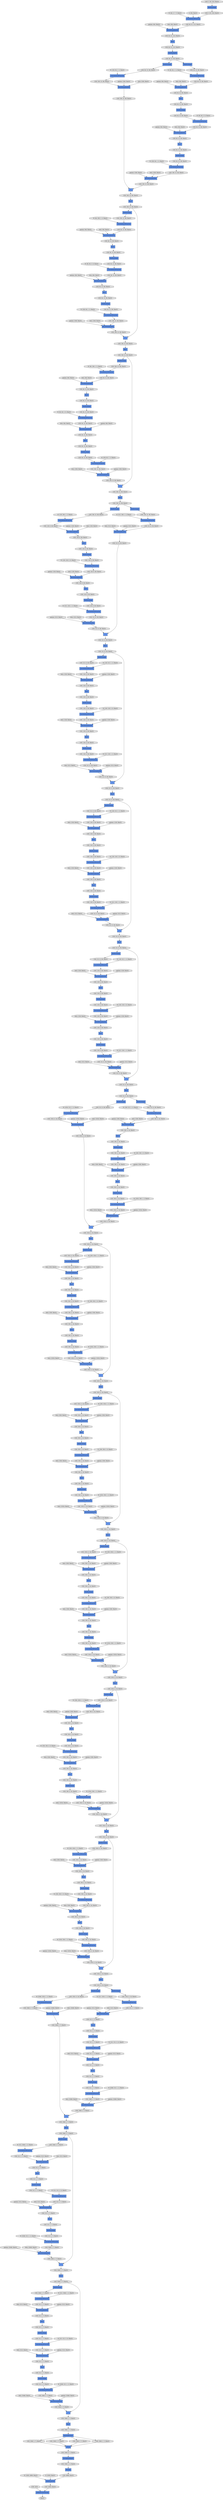 digraph graphname{rankdir=TB;47751197196368 [label="(256, 64, 15, 56), float32",shape="octagon",fillcolor="#E0E0E0",style="filled"];47751358447760 [label="BatchNormalization",shape="record",fillcolor="#6495ED",style="filled"];47751197196432 [label="ReLU",shape="record",fillcolor="#6495ED",style="filled"];47751197196496 [label="ReLU",shape="record",fillcolor="#6495ED",style="filled"];47751210959120 [label="(256, 2048, 2, 7), float32",shape="octagon",fillcolor="#E0E0E0",style="filled"];47751358447888 [label="(256, 256, 4, 14), float32",shape="octagon",fillcolor="#E0E0E0",style="filled"];47751197196624 [label="(256, 64, 15, 56), float32",shape="octagon",fillcolor="#E0E0E0",style="filled"];47751210959248 [label="(256, 2048, 2, 7), float32",shape="octagon",fillcolor="#E0E0E0",style="filled"];47751210860944 [label="(256, 256, 4, 14), float32",shape="octagon",fillcolor="#E0E0E0",style="filled"];47751197131152 [label="(256, 64, 15, 56), float32",shape="octagon",fillcolor="#E0E0E0",style="filled"];47751210861072 [label="BatchNormalization",shape="record",fillcolor="#6495ED",style="filled"];47751197131280 [label="BatchNormalization",shape="record",fillcolor="#6495ED",style="filled"];47751197131344 [label="(256, 256, 15, 56), float32",shape="octagon",fillcolor="#E0E0E0",style="filled"];47751197196880 [label="(256, 64, 15, 56), float32",shape="octagon",fillcolor="#E0E0E0",style="filled"];47751210861200 [label="(256, 256, 4, 14), float32",shape="octagon",fillcolor="#E0E0E0",style="filled"];47751358448272 [label="(256, 1024, 4, 14), float32",shape="octagon",fillcolor="#E0E0E0",style="filled"];47751197131408 [label="(256, 256, 15, 56), float32",shape="octagon",fillcolor="#E0E0E0",style="filled"];47751210861328 [label="BatchNormalization",shape="record",fillcolor="#6495ED",style="filled"];47751358448400 [label="(256, 512, 8, 28), float32",shape="octagon",fillcolor="#E0E0E0",style="filled"];47751197131536 [label="(256, 256, 15, 56), float32",shape="octagon",fillcolor="#E0E0E0",style="filled"];47751358448464 [label="HaloExchange",shape="record",fillcolor="#6495ED",style="filled"];47751210959696 [label="(256, 2048, 2, 7), float32",shape="octagon",fillcolor="#E0E0E0",style="filled"];47751153320784 [label="(256, 3, 56, 224), float32",shape="octagon",fillcolor="#E0E0E0",style="filled"];47751210861456 [label="(256, 256, 4, 14), float32",shape="octagon",fillcolor="#E0E0E0",style="filled"];47751197131664 [label="(256, 64, 15, 56), float32",shape="octagon",fillcolor="#E0E0E0",style="filled"];47751358448656 [label="BatchNormalization",shape="record",fillcolor="#6495ED",style="filled"];47751210959952 [label="(256, 2048, 2, 7), float32",shape="octagon",fillcolor="#E0E0E0",style="filled"];47751197131856 [label="BatchNormalization",shape="record",fillcolor="#6495ED",style="filled"];47751197131920 [label="ReLU",shape="record",fillcolor="#6495ED",style="filled"];47751197197456 [label="Convolution2DFunction",shape="record",fillcolor="#6495ED",style="filled"];47751197131984 [label="(256, 64, 15, 56), float32",shape="octagon",fillcolor="#E0E0E0",style="filled"];47751197197520 [label="BatchNormalization",shape="record",fillcolor="#6495ED",style="filled"];47751210960144 [label="LinearFunction",shape="record",fillcolor="#6495ED",style="filled"];47751210861840 [label="(256, 256, 4, 14), float32",shape="octagon",fillcolor="#E0E0E0",style="filled"];47751358448912 [label="HaloExchange",shape="record",fillcolor="#6495ED",style="filled"];47751197132048 [label="HaloExchange",shape="record",fillcolor="#6495ED",style="filled"];47751358448976 [label="(256, 1024, 4, 14), float32",shape="octagon",fillcolor="#E0E0E0",style="filled"];47751197132112 [label="(256, 256, 15, 56), float32",shape="octagon",fillcolor="#E0E0E0",style="filled"];47751197197584 [label="(256, 64, 15, 56), float32",shape="octagon",fillcolor="#E0E0E0",style="filled"];47751197197648 [label="(256, 64, 31, 112), float32",shape="octagon",fillcolor="#E0E0E0",style="filled"];47751210960272 [label="(256, 2048, 2, 7), float32",shape="octagon",fillcolor="#E0E0E0",style="filled"];47751210960336 [label="(256), int32",shape="octagon",fillcolor="#E0E0E0",style="filled"];47751197132304 [label="(256, 64, 15, 56), float32",shape="octagon",fillcolor="#E0E0E0",style="filled"];47751197197968 [label="(256, 64, 15, 56), float32",shape="octagon",fillcolor="#E0E0E0",style="filled"];47751210960592 [label="(256, 2048, 8, 7), float32",shape="octagon",fillcolor="#E0E0E0",style="filled"];47751358449360 [label="(256, 1024, 4, 14), float32",shape="octagon",fillcolor="#E0E0E0",style="filled"];47751197198032 [label="Convolution2DFunction",shape="record",fillcolor="#6495ED",style="filled"];47751358449424 [label="ReLU",shape="record",fillcolor="#6495ED",style="filled"];47751197132560 [label="(256, 64, 15, 56), float32",shape="octagon",fillcolor="#E0E0E0",style="filled"];47751358449488 [label="(256, 1024, 4, 14), float32",shape="octagon",fillcolor="#E0E0E0",style="filled"];47751197198160 [label="(256, 64, 15, 56), float32",shape="octagon",fillcolor="#E0E0E0",style="filled"];47751210862480 [label="Convolution2DFunction",shape="record",fillcolor="#6495ED",style="filled"];47751197132688 [label="ReLU",shape="record",fillcolor="#6495ED",style="filled"];47751210862544 [label="(256, 256, 4, 14), float32",shape="octagon",fillcolor="#E0E0E0",style="filled"];47751358449616 [label="(256, 1024, 4, 14), float32",shape="octagon",fillcolor="#E0E0E0",style="filled"];47751358449680 [label="ReLU",shape="record",fillcolor="#6495ED",style="filled"];47751197132816 [label="Convolution2DFunction",shape="record",fillcolor="#6495ED",style="filled"];47751197198352 [label="HaloExchange",shape="record",fillcolor="#6495ED",style="filled"];47751210862672 [label="ReLU",shape="record",fillcolor="#6495ED",style="filled"];47751197132880 [label="Convolution2DFunction",shape="record",fillcolor="#6495ED",style="filled"];47751197198416 [label="HaloExchange",shape="record",fillcolor="#6495ED",style="filled"];47751210862800 [label="(256, 256, 4, 14), float32",shape="octagon",fillcolor="#E0E0E0",style="filled"];47751358449872 [label="Convolution2DFunction",shape="record",fillcolor="#6495ED",style="filled"];47751197133008 [label="ReLU",shape="record",fillcolor="#6495ED",style="filled"];47751210961168 [label="(256, 2048, 2, 1), float32",shape="octagon",fillcolor="#E0E0E0",style="filled"];47751197133072 [label="_ + _",shape="record",fillcolor="#6495ED",style="filled"];47751210862928 [label="_ + _",shape="record",fillcolor="#6495ED",style="filled"];47751197133136 [label="(256, 64, 15, 56), float32",shape="octagon",fillcolor="#E0E0E0",style="filled"];47751197198672 [label="BatchNormalization",shape="record",fillcolor="#6495ED",style="filled"];47751197198736 [label="(256, 64, 15, 56), float32",shape="octagon",fillcolor="#E0E0E0",style="filled"];47749502929296 [label="W: (64, 3, 7, 7), float32",shape="octagon",fillcolor="#E0E0E0",style="filled"];47751210863056 [label="(256, 256, 4, 14), float32",shape="octagon",fillcolor="#E0E0E0",style="filled"];47751358450128 [label="HaloExchange",shape="record",fillcolor="#6495ED",style="filled"];47751197133264 [label="(256, 64, 15, 56), float32",shape="octagon",fillcolor="#E0E0E0",style="filled"];47751197198800 [label="Convolution2DFunction",shape="record",fillcolor="#6495ED",style="filled"];47751358450192 [label="(256, 1024, 4, 14), float32",shape="octagon",fillcolor="#E0E0E0",style="filled"];47751197133392 [label="(256, 64, 15, 56), float32",shape="octagon",fillcolor="#E0E0E0",style="filled"];47751197133456 [label="Convolution2DFunction",shape="record",fillcolor="#6495ED",style="filled"];47751210863312 [label="(256, 1024, 4, 14), float32",shape="octagon",fillcolor="#E0E0E0",style="filled"];47751210863376 [label="HaloExchange",shape="record",fillcolor="#6495ED",style="filled"];47751197133584 [label="BatchNormalization",shape="record",fillcolor="#6495ED",style="filled"];47751210863440 [label="(256, 1024, 4, 14), float32",shape="octagon",fillcolor="#E0E0E0",style="filled"];47751197199248 [label="HaloExchange",shape="record",fillcolor="#6495ED",style="filled"];47749502929808 [label="gamma: (64), float32",shape="octagon",fillcolor="#E0E0E0",style="filled"];47751210961872 [label="(256, 4096), float32",shape="octagon",fillcolor="#E0E0E0",style="filled"];47751210863568 [label="(256, 1024, 4, 14), float32",shape="octagon",fillcolor="#E0E0E0",style="filled"];47751197199312 [label="ReLU",shape="record",fillcolor="#6495ED",style="filled"];47751210863632 [label="ReLU",shape="record",fillcolor="#6495ED",style="filled"];47751358450704 [label="HaloExchange",shape="record",fillcolor="#6495ED",style="filled"];47751197133840 [label="HaloExchange",shape="record",fillcolor="#6495ED",style="filled"];47751197199376 [label="BatchNormalization",shape="record",fillcolor="#6495ED",style="filled"];47751358450768 [label="(256, 1024, 4, 14), float32",shape="octagon",fillcolor="#E0E0E0",style="filled"];47751210863824 [label="BatchNormalization",shape="record",fillcolor="#6495ED",style="filled"];47749502930128 [label="beta: (64), float32",shape="octagon",fillcolor="#E0E0E0",style="filled"];47751197134160 [label="(256, 256, 15, 56), float32",shape="octagon",fillcolor="#E0E0E0",style="filled"];47751210962384 [label="(256, 1000), float32",shape="octagon",fillcolor="#E0E0E0",style="filled"];47751210864080 [label="Convolution2DFunction",shape="record",fillcolor="#6495ED",style="filled"];47751210864144 [label="(256, 1024, 4, 14), float32",shape="octagon",fillcolor="#E0E0E0",style="filled"];47751358451216 [label="ReLU",shape="record",fillcolor="#6495ED",style="filled"];47751197134352 [label="(256, 64, 15, 56), float32",shape="octagon",fillcolor="#E0E0E0",style="filled"];47751210962512 [label="float32",shape="octagon",fillcolor="#E0E0E0",style="filled"];47751358451280 [label="(256, 256, 4, 14), float32",shape="octagon",fillcolor="#E0E0E0",style="filled"];47751197134416 [label="ReLU",shape="record",fillcolor="#6495ED",style="filled"];47751197134736 [label="ReLU",shape="record",fillcolor="#6495ED",style="filled"];47749502930832 [label="W: (64, 64, 1, 1), float32",shape="octagon",fillcolor="#E0E0E0",style="filled"];47751358451664 [label="Convolution2DFunction",shape="record",fillcolor="#6495ED",style="filled"];47751358386256 [label="(256, 128, 8, 28), float32",shape="octagon",fillcolor="#E0E0E0",style="filled"];47751197167696 [label="(256, 64, 15, 56), float32",shape="octagon",fillcolor="#E0E0E0",style="filled"];47749567975568 [label="W: (512, 512, 3, 3), float32",shape="octagon",fillcolor="#E0E0E0",style="filled"];47751358419088 [label="(256, 512, 8, 28), float32",shape="octagon",fillcolor="#E0E0E0",style="filled"];47749503127888 [label="W: (128, 512, 1, 1), float32",shape="octagon",fillcolor="#E0E0E0",style="filled"];47751358353744 [label="(256, 128, 8, 28), float32",shape="octagon",fillcolor="#E0E0E0",style="filled"];47749502996816 [label="gamma: (64), float32",shape="octagon",fillcolor="#E0E0E0",style="filled"];47751197168016 [label="BatchNormalization",shape="record",fillcolor="#6495ED",style="filled"];47751358419472 [label="(256, 128, 8, 28), float32",shape="octagon",fillcolor="#E0E0E0",style="filled"];47749567976016 [label="gamma: (512), float32",shape="octagon",fillcolor="#E0E0E0",style="filled"];47751197168208 [label="Convolution2DFunction",shape="record",fillcolor="#6495ED",style="filled"];47751197168272 [label="(256, 256, 15, 56), float32",shape="octagon",fillcolor="#E0E0E0",style="filled"];47749502997136 [label="beta: (64), float32",shape="octagon",fillcolor="#E0E0E0",style="filled"];47751197168336 [label="(256, 64, 15, 56), float32",shape="octagon",fillcolor="#E0E0E0",style="filled"];47749503128336 [label="gamma: (128), float32",shape="octagon",fillcolor="#E0E0E0",style="filled"];47751358386960 [label="(256, 128, 8, 28), float32",shape="octagon",fillcolor="#E0E0E0",style="filled"];47749567976336 [label="beta: (512), float32",shape="octagon",fillcolor="#E0E0E0",style="filled"];47751358419856 [label="HaloExchange",shape="record",fillcolor="#6495ED",style="filled"];47751358387088 [label="BatchNormalization",shape="record",fillcolor="#6495ED",style="filled"];47751358354384 [label="BatchNormalization",shape="record",fillcolor="#6495ED",style="filled"];47751197168592 [label="BatchNormalization",shape="record",fillcolor="#6495ED",style="filled"];47751358387216 [label="(256, 128, 8, 28), float32",shape="octagon",fillcolor="#E0E0E0",style="filled"];47751358354448 [label="(256, 128, 8, 28), float32",shape="octagon",fillcolor="#E0E0E0",style="filled"];47749502997520 [label="W: (64, 64, 3, 3), float32",shape="octagon",fillcolor="#E0E0E0",style="filled"];47749503128656 [label="beta: (128), float32",shape="octagon",fillcolor="#E0E0E0",style="filled"];47751358420112 [label="BatchNormalization",shape="record",fillcolor="#6495ED",style="filled"];47751358354576 [label="BatchNormalization",shape="record",fillcolor="#6495ED",style="filled"];47751358420176 [label="(256, 128, 8, 28), float32",shape="octagon",fillcolor="#E0E0E0",style="filled"];47749567976720 [label="W: (2048, 512, 1, 1), float32",shape="octagon",fillcolor="#E0E0E0",style="filled"];47751358387472 [label="(256, 128, 8, 28), float32",shape="octagon",fillcolor="#E0E0E0",style="filled"];47751358354704 [label="(256, 128, 8, 28), float32",shape="octagon",fillcolor="#E0E0E0",style="filled"];47751358420304 [label="Convolution2DFunction",shape="record",fillcolor="#6495ED",style="filled"];47751358354832 [label="HaloExchange",shape="record",fillcolor="#6495ED",style="filled"];47751358420432 [label="(256, 128, 8, 28), float32",shape="octagon",fillcolor="#E0E0E0",style="filled"];47751358387664 [label="ReLU",shape="record",fillcolor="#6495ED",style="filled"];47749503129040 [label="W: (128, 128, 3, 3), float32",shape="octagon",fillcolor="#E0E0E0",style="filled"];47749502997968 [label="gamma: (64), float32",shape="octagon",fillcolor="#E0E0E0",style="filled"];47751197169168 [label="Reshape",shape="record",fillcolor="#6495ED",style="filled"];47751358387728 [label="HaloExchange",shape="record",fillcolor="#6495ED",style="filled"];47751358354960 [label="(256, 128, 8, 28), float32",shape="octagon",fillcolor="#E0E0E0",style="filled"];47751197169104 [label="(256, 256, 15, 56), float32",shape="octagon",fillcolor="#E0E0E0",style="filled"];47751358420560 [label="HaloExchange",shape="record",fillcolor="#6495ED",style="filled"];47751358387856 [label="(256, 512, 8, 28), float32",shape="octagon",fillcolor="#E0E0E0",style="filled"];47749567977168 [label="gamma: (2048), float32",shape="octagon",fillcolor="#E0E0E0",style="filled"];47751358420688 [label="(256, 128, 8, 28), float32",shape="octagon",fillcolor="#E0E0E0",style="filled"];47751358387984 [label="(256, 512, 8, 28), float32",shape="octagon",fillcolor="#E0E0E0",style="filled"];47749502998288 [label="beta: (64), float32",shape="octagon",fillcolor="#E0E0E0",style="filled"];47751358388048 [label="BatchNormalization",shape="record",fillcolor="#6495ED",style="filled"];47751358355280 [label="ReLU",shape="record",fillcolor="#6495ED",style="filled"];47749503129488 [label="gamma: (128), float32",shape="octagon",fillcolor="#E0E0E0",style="filled"];47751358355344 [label="(256, 128, 8, 28), float32",shape="octagon",fillcolor="#E0E0E0",style="filled"];47749567977488 [label="beta: (2048), float32",shape="octagon",fillcolor="#E0E0E0",style="filled"];47751358388240 [label="HaloExchange",shape="record",fillcolor="#6495ED",style="filled"];47751358421072 [label="(256, 128, 8, 28), float32",shape="octagon",fillcolor="#E0E0E0",style="filled"];47751197169744 [label="(256, 64, 15, 56), float32",shape="octagon",fillcolor="#E0E0E0",style="filled"];47749502998672 [label="W: (256, 64, 1, 1), float32",shape="octagon",fillcolor="#E0E0E0",style="filled"];47749503129808 [label="beta: (128), float32",shape="octagon",fillcolor="#E0E0E0",style="filled"];47751358388496 [label="Convolution2DFunction",shape="record",fillcolor="#6495ED",style="filled"];47751358355728 [label="Convolution2DFunction",shape="record",fillcolor="#6495ED",style="filled"];47751358388560 [label="(256, 512, 8, 28), float32",shape="octagon",fillcolor="#E0E0E0",style="filled"];47751197170000 [label="(256, 256, 15, 56), float32",shape="octagon",fillcolor="#E0E0E0",style="filled"];47751197170064 [label="Convolution2DFunction",shape="record",fillcolor="#6495ED",style="filled"];47751358421456 [label="Convolution2DFunction",shape="record",fillcolor="#6495ED",style="filled"];47751197170128 [label="(256, 256, 15, 56), float32",shape="octagon",fillcolor="#E0E0E0",style="filled"];47751358355984 [label="BatchNormalization",shape="record",fillcolor="#6495ED",style="filled"];47749503130192 [label="W: (512, 128, 1, 1), float32",shape="octagon",fillcolor="#E0E0E0",style="filled"];47751358356048 [label="(256, 128, 8, 28), float32",shape="octagon",fillcolor="#E0E0E0",style="filled"];47749502999120 [label="gamma: (256), float32",shape="octagon",fillcolor="#E0E0E0",style="filled"];47749567978128 [label="W: (1000, 4096), float32",shape="octagon",fillcolor="#E0E0E0",style="filled"];47751197170320 [label="Convolution2DFunction",shape="record",fillcolor="#6495ED",style="filled"];47751358421712 [label="BatchNormalization",shape="record",fillcolor="#6495ED",style="filled"];47751358356176 [label="ReLU",shape="record",fillcolor="#6495ED",style="filled"];47751358421776 [label="(256, 128, 8, 28), float32",shape="octagon",fillcolor="#E0E0E0",style="filled"];47751197170448 [label="HaloExchange",shape="record",fillcolor="#6495ED",style="filled"];47751358389072 [label="HaloExchange",shape="record",fillcolor="#6495ED",style="filled"];47751358356304 [label="(256, 128, 8, 28), float32",shape="octagon",fillcolor="#E0E0E0",style="filled"];47751358421904 [label="ReLU",shape="record",fillcolor="#6495ED",style="filled"];47751358389136 [label="(256, 512, 8, 28), float32",shape="octagon",fillcolor="#E0E0E0",style="filled"];47751197170576 [label="(256, 256, 15, 56), float32",shape="octagon",fillcolor="#E0E0E0",style="filled"];47749502999440 [label="beta: (256), float32",shape="octagon",fillcolor="#E0E0E0",style="filled"];47751358356432 [label="HaloExchange",shape="record",fillcolor="#6495ED",style="filled"];47751197170640 [label="_ + _",shape="record",fillcolor="#6495ED",style="filled"];47749567978512 [label="b: (1000), float32",shape="octagon",fillcolor="#E0E0E0",style="filled"];47751358422032 [label="(256, 128, 8, 28), float32",shape="octagon",fillcolor="#E0E0E0",style="filled"];47749503130640 [label="gamma: (512), float32",shape="octagon",fillcolor="#E0E0E0",style="filled"];47751358389328 [label="(256, 512, 8, 28), float32",shape="octagon",fillcolor="#E0E0E0",style="filled"];47751358356560 [label="(256, 128, 8, 28), float32",shape="octagon",fillcolor="#E0E0E0",style="filled"];47751358422160 [label="_ + _",shape="record",fillcolor="#6495ED",style="filled"];47751197170896 [label="(256, 64, 15, 56), float32",shape="octagon",fillcolor="#E0E0E0",style="filled"];47751358422288 [label="(256, 128, 8, 28), float32",shape="octagon",fillcolor="#E0E0E0",style="filled"];47749502999824 [label="W: (256, 64, 1, 1), float32",shape="octagon",fillcolor="#E0E0E0",style="filled"];47749503130960 [label="beta: (512), float32",shape="octagon",fillcolor="#E0E0E0",style="filled"];47751197171024 [label="(256, 64, 15, 56), float32",shape="octagon",fillcolor="#E0E0E0",style="filled"];47751358389648 [label="ReLU",shape="record",fillcolor="#6495ED",style="filled"];47751358356880 [label="Convolution2DFunction",shape="record",fillcolor="#6495ED",style="filled"];47751197171088 [label="(256, 256, 15, 56), float32",shape="octagon",fillcolor="#E0E0E0",style="filled"];47751358422480 [label="BatchNormalization",shape="record",fillcolor="#6495ED",style="filled"];47751358389712 [label="(256, 128, 8, 28), float32",shape="octagon",fillcolor="#E0E0E0",style="filled"];47751358356944 [label="(256, 512, 8, 28), float32",shape="octagon",fillcolor="#E0E0E0",style="filled"];47751197171152 [label="BatchNormalization",shape="record",fillcolor="#6495ED",style="filled"];47751197171216 [label="HaloExchange",shape="record",fillcolor="#6495ED",style="filled"];47751358357072 [label="(256, 256, 15, 56), float32",shape="octagon",fillcolor="#E0E0E0",style="filled"];47751197171280 [label="ReLU",shape="record",fillcolor="#6495ED",style="filled"];47751358422672 [label="(256, 512, 8, 28), float32",shape="octagon",fillcolor="#E0E0E0",style="filled"];47751358357136 [label="_ + _",shape="record",fillcolor="#6495ED",style="filled"];47751197171408 [label="(256, 64, 15, 56), float32",shape="octagon",fillcolor="#E0E0E0",style="filled"];47749503000272 [label="gamma: (256), float32",shape="octagon",fillcolor="#E0E0E0",style="filled"];47751358422800 [label="(256, 512, 8, 28), float32",shape="octagon",fillcolor="#E0E0E0",style="filled"];47751197171472 [label="(256, 64, 15, 56), float32",shape="octagon",fillcolor="#E0E0E0",style="filled"];47751358422864 [label="Convolution2DFunction",shape="record",fillcolor="#6495ED",style="filled"];47751358390096 [label="Convolution2DFunction",shape="record",fillcolor="#6495ED",style="filled"];47751358357328 [label="HaloExchange",shape="record",fillcolor="#6495ED",style="filled"];47749503131536 [label="W: (128, 512, 1, 1), float32",shape="octagon",fillcolor="#E0E0E0",style="filled"];47751197171600 [label="(256, 256, 15, 56), float32",shape="octagon",fillcolor="#E0E0E0",style="filled"];47751197171664 [label="HaloExchange",shape="record",fillcolor="#6495ED",style="filled"];47749567914064 [label="W: (256, 256, 3, 3), float32",shape="octagon",fillcolor="#E0E0E0",style="filled"];47751358521552 [label="(256, 256, 4, 14), float32",shape="octagon",fillcolor="#E0E0E0",style="filled"];47751210934672 [label="(256, 512, 2, 7), float32",shape="octagon",fillcolor="#E0E0E0",style="filled"];47751358521808 [label="(256, 256, 4, 14), float32",shape="octagon",fillcolor="#E0E0E0",style="filled"];47749567848912 [label="gamma: (256), float32",shape="octagon",fillcolor="#E0E0E0",style="filled"];47749567914512 [label="gamma: (256), float32",shape="octagon",fillcolor="#E0E0E0",style="filled"];47751358522000 [label="_ + _",shape="record",fillcolor="#6495ED",style="filled"];47751358522064 [label="HaloExchange",shape="record",fillcolor="#6495ED",style="filled"];47749567849232 [label="beta: (256), float32",shape="octagon",fillcolor="#E0E0E0",style="filled"];47749567914832 [label="beta: (256), float32",shape="octagon",fillcolor="#E0E0E0",style="filled"];47751358522192 [label="(256, 1024, 4, 14), float32",shape="octagon",fillcolor="#E0E0E0",style="filled"];47751358522320 [label="(256, 1024, 4, 14), float32",shape="octagon",fillcolor="#E0E0E0",style="filled"];47751358522384 [label="BatchNormalization",shape="record",fillcolor="#6495ED",style="filled"];47751210935376 [label="(256, 512, 2, 7), float32",shape="octagon",fillcolor="#E0E0E0",style="filled"];47749567849616 [label="W: (256, 256, 3, 3), float32",shape="octagon",fillcolor="#E0E0E0",style="filled"];47751210935504 [label="BatchNormalization",shape="record",fillcolor="#6495ED",style="filled"];47749567915216 [label="W: (1024, 256, 1, 1), float32",shape="octagon",fillcolor="#E0E0E0",style="filled"];47751358522576 [label="Convolution2DFunction",shape="record",fillcolor="#6495ED",style="filled"];47751210935632 [label="(256, 512, 2, 7), float32",shape="octagon",fillcolor="#E0E0E0",style="filled"];47751358522832 [label="Convolution2DFunction",shape="record",fillcolor="#6495ED",style="filled"];47751358522896 [label="(256, 1024, 4, 14), float32",shape="octagon",fillcolor="#E0E0E0",style="filled"];47751210935888 [label="(256, 512, 2, 7), float32",shape="octagon",fillcolor="#E0E0E0",style="filled"];47749567850064 [label="gamma: (256), float32",shape="octagon",fillcolor="#E0E0E0",style="filled"];47749567915664 [label="gamma: (1024), float32",shape="octagon",fillcolor="#E0E0E0",style="filled"];47751210936080 [label="Convolution2DFunction",shape="record",fillcolor="#6495ED",style="filled"];47751210936144 [label="HaloExchange",shape="record",fillcolor="#6495ED",style="filled"];47751210936208 [label="ReLU",shape="record",fillcolor="#6495ED",style="filled"];47749567850384 [label="beta: (256), float32",shape="octagon",fillcolor="#E0E0E0",style="filled"];47751210936272 [label="(256, 2048, 2, 7), float32",shape="octagon",fillcolor="#E0E0E0",style="filled"];47749567915984 [label="beta: (1024), float32",shape="octagon",fillcolor="#E0E0E0",style="filled"];47751358523408 [label="HaloExchange",shape="record",fillcolor="#6495ED",style="filled"];47751210936400 [label="(256, 2048, 2, 7), float32",shape="octagon",fillcolor="#E0E0E0",style="filled"];47751358523472 [label="(256, 1024, 4, 14), float32",shape="octagon",fillcolor="#E0E0E0",style="filled"];47751210936464 [label="BatchNormalization",shape="record",fillcolor="#6495ED",style="filled"];47751358523664 [label="(256, 1024, 4, 14), float32",shape="octagon",fillcolor="#E0E0E0",style="filled"];47749567850768 [label="W: (1024, 256, 1, 1), float32",shape="octagon",fillcolor="#E0E0E0",style="filled"];47751210936656 [label="ReLU",shape="record",fillcolor="#6495ED",style="filled"];47751203760464 [label="MaxPoolingND",shape="record",fillcolor="#6495ED",style="filled"];47751210936912 [label="Convolution2DFunction",shape="record",fillcolor="#6495ED",style="filled"];47749567916624 [label="W: (512, 1024, 1, 1), float32",shape="octagon",fillcolor="#E0E0E0",style="filled"];47751358523984 [label="ReLU",shape="record",fillcolor="#6495ED",style="filled"];47751210936976 [label="(256, 2048, 2, 7), float32",shape="octagon",fillcolor="#E0E0E0",style="filled"];47751358524048 [label="(256, 256, 4, 14), float32",shape="octagon",fillcolor="#E0E0E0",style="filled"];47749567851216 [label="gamma: (1024), float32",shape="octagon",fillcolor="#E0E0E0",style="filled"];47749567917072 [label="gamma: (512), float32",shape="octagon",fillcolor="#E0E0E0",style="filled"];47751358524432 [label="Convolution2DFunction",shape="record",fillcolor="#6495ED",style="filled"];47749567851536 [label="beta: (1024), float32",shape="octagon",fillcolor="#E0E0E0",style="filled"];47751210937488 [label="Concat",shape="record",fillcolor="#6495ED",style="filled"];47751210937552 [label="(256, 2048, 2, 7), float32",shape="octagon",fillcolor="#E0E0E0",style="filled"];47751358524688 [label="BatchNormalization",shape="record",fillcolor="#6495ED",style="filled"];47749567917392 [label="beta: (512), float32",shape="octagon",fillcolor="#E0E0E0",style="filled"];47751358524752 [label="(256, 256, 4, 14), float32",shape="octagon",fillcolor="#E0E0E0",style="filled"];47751210937744 [label="(256, 2048, 2, 7), float32",shape="octagon",fillcolor="#E0E0E0",style="filled"];47751358524880 [label="ReLU",shape="record",fillcolor="#6495ED",style="filled"];47751210937872 [label="HaloExchange",shape="record",fillcolor="#6495ED",style="filled"];47751358525008 [label="(256, 256, 4, 14), float32",shape="octagon",fillcolor="#E0E0E0",style="filled"];47749567852112 [label="W: (256, 1024, 1, 1), float32",shape="octagon",fillcolor="#E0E0E0",style="filled"];47751210938064 [label="ReLU",shape="record",fillcolor="#6495ED",style="filled"];47749567917776 [label="W: (512, 512, 3, 3), float32",shape="octagon",fillcolor="#E0E0E0",style="filled"];47751358525136 [label="HaloExchange",shape="record",fillcolor="#6495ED",style="filled"];47751210938128 [label="(256, 512, 2, 7), float32",shape="octagon",fillcolor="#E0E0E0",style="filled"];47751358525264 [label="(256, 256, 4, 14), float32",shape="octagon",fillcolor="#E0E0E0",style="filled"];47751358492752 [label="(256, 1024, 4, 14), float32",shape="octagon",fillcolor="#E0E0E0",style="filled"];47749503168592 [label="gamma: (256), float32",shape="octagon",fillcolor="#E0E0E0",style="filled"];47751150907472 [label="BatchNormalization",shape="record",fillcolor="#6495ED",style="filled"];47749567950992 [label="beta: (512), float32",shape="octagon",fillcolor="#E0E0E0",style="filled"];47749503103120 [label="beta: (512), float32",shape="octagon",fillcolor="#E0E0E0",style="filled"];47751210905808 [label="_ + _",shape="record",fillcolor="#6495ED",style="filled"];47751358492944 [label="(256, 1024, 4, 14), float32",shape="octagon",fillcolor="#E0E0E0",style="filled"];47749503168912 [label="beta: (256), float32",shape="octagon",fillcolor="#E0E0E0",style="filled"];47751210906064 [label="BatchNormalization",shape="record",fillcolor="#6495ED",style="filled"];47751210893200 [label="(256, 1024, 4, 14), float32",shape="octagon",fillcolor="#E0E0E0",style="filled"];47749567951376 [label="W: (512, 512, 3, 3), float32",shape="octagon",fillcolor="#E0E0E0",style="filled"];47751210906128 [label="(256, 2048, 2, 7), float32",shape="octagon",fillcolor="#E0E0E0",style="filled"];47751358493328 [label="(256, 256, 4, 14), float32",shape="octagon",fillcolor="#E0E0E0",style="filled"];47749503103696 [label="W: (128, 512, 1, 1), float32",shape="octagon",fillcolor="#E0E0E0",style="filled"];47749503169296 [label="W: (256, 256, 3, 3), float32",shape="octagon",fillcolor="#E0E0E0",style="filled"];47751210906512 [label="(256, 2048, 2, 7), float32",shape="octagon",fillcolor="#E0E0E0",style="filled"];47749567951824 [label="gamma: (512), float32",shape="octagon",fillcolor="#E0E0E0",style="filled"];47751210906576 [label="HaloExchange",shape="record",fillcolor="#6495ED",style="filled"];47751210906640 [label="(256, 2048, 2, 7), float32",shape="octagon",fillcolor="#E0E0E0",style="filled"];47751358493712 [label="BatchNormalization",shape="record",fillcolor="#6495ED",style="filled"];47751210906768 [label="(256, 2048, 2, 7), float32",shape="octagon",fillcolor="#E0E0E0",style="filled"];47749503104144 [label="gamma: (128), float32",shape="octagon",fillcolor="#E0E0E0",style="filled"];47749503169744 [label="gamma: (256), float32",shape="octagon",fillcolor="#E0E0E0",style="filled"];47749567952144 [label="beta: (512), float32",shape="octagon",fillcolor="#E0E0E0",style="filled"];47751358493968 [label="BatchNormalization",shape="record",fillcolor="#6495ED",style="filled"];47751358494032 [label="(256, 256, 4, 14), float32",shape="octagon",fillcolor="#E0E0E0",style="filled"];47751210907024 [label="Convolution2DFunction",shape="record",fillcolor="#6495ED",style="filled"];47751358494160 [label="Convolution2DFunction",shape="record",fillcolor="#6495ED",style="filled"];47749503104464 [label="beta: (128), float32",shape="octagon",fillcolor="#E0E0E0",style="filled"];47749503170064 [label="beta: (256), float32",shape="octagon",fillcolor="#E0E0E0",style="filled"];47751358494288 [label="(256, 256, 4, 14), float32",shape="octagon",fillcolor="#E0E0E0",style="filled"];47749567952528 [label="W: (2048, 512, 1, 1), float32",shape="octagon",fillcolor="#E0E0E0",style="filled"];47751210907280 [label="Convolution2DFunction",shape="record",fillcolor="#6495ED",style="filled"];47751210907344 [label="(256, 2048, 2, 7), float32",shape="octagon",fillcolor="#E0E0E0",style="filled"];47751358494416 [label="HaloExchange",shape="record",fillcolor="#6495ED",style="filled"];47751358494544 [label="(256, 256, 4, 14), float32",shape="octagon",fillcolor="#E0E0E0",style="filled"];47749503104848 [label="W: (128, 128, 3, 3), float32",shape="octagon",fillcolor="#E0E0E0",style="filled"];47749503170448 [label="W: (1024, 256, 1, 1), float32",shape="octagon",fillcolor="#E0E0E0",style="filled"];47749567952976 [label="gamma: (2048), float32",shape="octagon",fillcolor="#E0E0E0",style="filled"];47751210907856 [label="HaloExchange",shape="record",fillcolor="#6495ED",style="filled"];47751358494928 [label="(256, 256, 4, 14), float32",shape="octagon",fillcolor="#E0E0E0",style="filled"];47751210907920 [label="(256, 2048, 2, 7), float32",shape="octagon",fillcolor="#E0E0E0",style="filled"];47749503105296 [label="gamma: (128), float32",shape="octagon",fillcolor="#E0E0E0",style="filled"];47749503170896 [label="gamma: (1024), float32",shape="octagon",fillcolor="#E0E0E0",style="filled"];47749567953296 [label="beta: (2048), float32",shape="octagon",fillcolor="#E0E0E0",style="filled"];47751358495312 [label="Convolution2DFunction",shape="record",fillcolor="#6495ED",style="filled"];47749503105616 [label="beta: (128), float32",shape="octagon",fillcolor="#E0E0E0",style="filled"];47749503171216 [label="beta: (1024), float32",shape="octagon",fillcolor="#E0E0E0",style="filled"];47751210908368 [label="ReLU",shape="record",fillcolor="#6495ED",style="filled"];47751210908432 [label="(256, 512, 2, 7), float32",shape="octagon",fillcolor="#E0E0E0",style="filled"];47751358495568 [label="BatchNormalization",shape="record",fillcolor="#6495ED",style="filled"];47751358495632 [label="(256, 256, 4, 14), float32",shape="octagon",fillcolor="#E0E0E0",style="filled"];47749567953872 [label="W: (512, 2048, 1, 1), float32",shape="octagon",fillcolor="#E0E0E0",style="filled"];47749503106000 [label="W: (512, 128, 1, 1), float32",shape="octagon",fillcolor="#E0E0E0",style="filled"];47751358495760 [label="ReLU",shape="record",fillcolor="#6495ED",style="filled"];47749503171600 [label="W: (1024, 512, 1, 1), float32",shape="octagon",fillcolor="#E0E0E0",style="filled"];47751210908816 [label="Convolution2DFunction",shape="record",fillcolor="#6495ED",style="filled"];47751358495888 [label="(256, 256, 4, 14), float32",shape="octagon",fillcolor="#E0E0E0",style="filled"];47751358496016 [label="_ + _",shape="record",fillcolor="#6495ED",style="filled"];47751210909072 [label="BatchNormalization",shape="record",fillcolor="#6495ED",style="filled"];47749567954320 [label="gamma: (512), float32",shape="octagon",fillcolor="#E0E0E0",style="filled"];47751358496144 [label="(256, 256, 4, 14), float32",shape="octagon",fillcolor="#E0E0E0",style="filled"];47749503106448 [label="gamma: (512), float32",shape="octagon",fillcolor="#E0E0E0",style="filled"];47751210909136 [label="(256, 512, 2, 7), float32",shape="octagon",fillcolor="#E0E0E0",style="filled"];47749503172048 [label="gamma: (1024), float32",shape="octagon",fillcolor="#E0E0E0",style="filled"];47751210909264 [label="ReLU",shape="record",fillcolor="#6495ED",style="filled"];47751358496336 [label="ReLU",shape="record",fillcolor="#6495ED",style="filled"];47749567954640 [label="beta: (512), float32",shape="octagon",fillcolor="#E0E0E0",style="filled"];47751210909392 [label="(256, 512, 2, 7), float32",shape="octagon",fillcolor="#E0E0E0",style="filled"];47751358496464 [label="HaloExchange",shape="record",fillcolor="#6495ED",style="filled"];47749503106768 [label="beta: (512), float32",shape="octagon",fillcolor="#E0E0E0",style="filled"];47749567872976 [label="beta: (256), float32",shape="octagon",fillcolor="#E0E0E0",style="filled"];47751358496528 [label="(256, 1024, 4, 14), float32",shape="octagon",fillcolor="#E0E0E0",style="filled"];47749503172368 [label="beta: (1024), float32",shape="octagon",fillcolor="#E0E0E0",style="filled"];47751210909520 [label="HaloExchange",shape="record",fillcolor="#6495ED",style="filled"];47751358496656 [label="(256, 1024, 4, 14), float32",shape="octagon",fillcolor="#E0E0E0",style="filled"];47751358496720 [label="Convolution2DFunction",shape="record",fillcolor="#6495ED",style="filled"];47751210909648 [label="(256, 512, 2, 7), float32",shape="octagon",fillcolor="#E0E0E0",style="filled"];47749503074640 [label="W: (64, 256, 1, 1), float32",shape="octagon",fillcolor="#E0E0E0",style="filled"];47749567889808 [label="W: (256, 256, 3, 3), float32",shape="octagon",fillcolor="#E0E0E0",style="filled"];47749503075088 [label="gamma: (64), float32",shape="octagon",fillcolor="#E0E0E0",style="filled"];47749567890256 [label="gamma: (256), float32",shape="octagon",fillcolor="#E0E0E0",style="filled"];47749503075408 [label="beta: (64), float32",shape="octagon",fillcolor="#E0E0E0",style="filled"];47749567890576 [label="beta: (256), float32",shape="octagon",fillcolor="#E0E0E0",style="filled"];47749503075792 [label="W: (64, 64, 3, 3), float32",shape="octagon",fillcolor="#E0E0E0",style="filled"];47749567890960 [label="W: (1024, 256, 1, 1), float32",shape="octagon",fillcolor="#E0E0E0",style="filled"];47749503076240 [label="gamma: (64), float32",shape="octagon",fillcolor="#E0E0E0",style="filled"];47749567891408 [label="gamma: (1024), float32",shape="octagon",fillcolor="#E0E0E0",style="filled"];47749503076560 [label="beta: (64), float32",shape="octagon",fillcolor="#E0E0E0",style="filled"];47749567891728 [label="beta: (1024), float32",shape="octagon",fillcolor="#E0E0E0",style="filled"];47749503076944 [label="W: (256, 64, 1, 1), float32",shape="octagon",fillcolor="#E0E0E0",style="filled"];47751151864400 [label="HaloExchange",shape="record",fillcolor="#6495ED",style="filled"];47749567892368 [label="W: (256, 1024, 1, 1), float32",shape="octagon",fillcolor="#E0E0E0",style="filled"];47749503077392 [label="gamma: (256), float32",shape="octagon",fillcolor="#E0E0E0",style="filled"];47749567892816 [label="gamma: (256), float32",shape="octagon",fillcolor="#E0E0E0",style="filled"];47749503077712 [label="beta: (256), float32",shape="octagon",fillcolor="#E0E0E0",style="filled"];47749567893136 [label="beta: (256), float32",shape="octagon",fillcolor="#E0E0E0",style="filled"];47749503078288 [label="W: (128, 256, 1, 1), float32",shape="octagon",fillcolor="#E0E0E0",style="filled"];47749503012944 [label="beta: (256), float32",shape="octagon",fillcolor="#E0E0E0",style="filled"];47751358369936 [label="Convolution2DFunction",shape="record",fillcolor="#6495ED",style="filled"];47751358402768 [label="(256, 128, 8, 28), float32",shape="octagon",fillcolor="#E0E0E0",style="filled"];47751358370000 [label="(256, 512, 8, 28), float32",shape="octagon",fillcolor="#E0E0E0",style="filled"];47751358402896 [label="BatchNormalization",shape="record",fillcolor="#6495ED",style="filled"];47749567828368 [label="W: (256, 1024, 1, 1), float32",shape="octagon",fillcolor="#E0E0E0",style="filled"];47751358403024 [label="(256, 128, 8, 28), float32",shape="octagon",fillcolor="#E0E0E0",style="filled"];47749503013392 [label="_ + _",shape="record",fillcolor="#6495ED",style="filled"];47751358403152 [label="BatchNormalization",shape="record",fillcolor="#6495ED",style="filled"];47751358370384 [label="(256, 512, 8, 28), float32",shape="octagon",fillcolor="#E0E0E0",style="filled"];47751358370448 [label="HaloExchange",shape="record",fillcolor="#6495ED",style="filled"];47751358403280 [label="(256, 128, 8, 28), float32",shape="octagon",fillcolor="#E0E0E0",style="filled"];47751358370512 [label="(256, 512, 8, 28), float32",shape="octagon",fillcolor="#E0E0E0",style="filled"];47749567828816 [label="gamma: (256), float32",shape="octagon",fillcolor="#E0E0E0",style="filled"];47751358370640 [label="(256, 512, 8, 28), float32",shape="octagon",fillcolor="#E0E0E0",style="filled"];47749503013840 [label="W: (64, 256, 1, 1), float32",shape="octagon",fillcolor="#E0E0E0",style="filled"];47751358403664 [label="(256, 128, 8, 28), float32",shape="octagon",fillcolor="#E0E0E0",style="filled"];47751358370896 [label="BatchNormalization",shape="record",fillcolor="#6495ED",style="filled"];47749567829136 [label="beta: (256), float32",shape="octagon",fillcolor="#E0E0E0",style="filled"];47749503014160 [label="gamma: (64), float32",shape="octagon",fillcolor="#E0E0E0",style="filled"];47751358371152 [label="Convolution2DFunction",shape="record",fillcolor="#6495ED",style="filled"];47751358371216 [label="(256, 512, 8, 28), float32",shape="octagon",fillcolor="#E0E0E0",style="filled"];47749567829520 [label="W: (256, 256, 3, 3), float32",shape="octagon",fillcolor="#E0E0E0",style="filled"];47749503014480 [label="beta: (64), float32",shape="octagon",fillcolor="#E0E0E0",style="filled"];47751358404304 [label="Convolution2DFunction",shape="record",fillcolor="#6495ED",style="filled"];47751358404368 [label="(256, 128, 8, 28), float32",shape="octagon",fillcolor="#E0E0E0",style="filled"];47751358404496 [label="ReLU",shape="record",fillcolor="#6495ED",style="filled"];47751358371728 [label="HaloExchange",shape="record",fillcolor="#6495ED",style="filled"];47749567829968 [label="gamma: (256), float32",shape="octagon",fillcolor="#E0E0E0",style="filled"];47751358371792 [label="(256, 512, 8, 28), float32",shape="octagon",fillcolor="#E0E0E0",style="filled"];47749503014864 [label="W: (64, 64, 3, 3), float32",shape="octagon",fillcolor="#E0E0E0",style="filled"];47751358404624 [label="(256, 128, 8, 28), float32",shape="octagon",fillcolor="#E0E0E0",style="filled"];47751358404752 [label="_ + _",shape="record",fillcolor="#6495ED",style="filled"];47749567830288 [label="beta: (256), float32",shape="octagon",fillcolor="#E0E0E0",style="filled"];47751358404880 [label="(256, 128, 8, 28), float32",shape="octagon",fillcolor="#E0E0E0",style="filled"];47749503015184 [label="gamma: (64), float32",shape="octagon",fillcolor="#E0E0E0",style="filled"];47751358372240 [label="ReLU",shape="record",fillcolor="#6495ED",style="filled"];47751358405072 [label="ReLU",shape="record",fillcolor="#6495ED",style="filled"];47751358372304 [label="(256, 128, 8, 28), float32",shape="octagon",fillcolor="#E0E0E0",style="filled"];47751358405136 [label="HaloExchange",shape="record",fillcolor="#6495ED",style="filled"];47749503015504 [label="beta: (64), float32",shape="octagon",fillcolor="#E0E0E0",style="filled"];47749567830672 [label="W: (1024, 256, 1, 1), float32",shape="octagon",fillcolor="#E0E0E0",style="filled"];47751358405264 [label="(256, 512, 8, 28), float32",shape="octagon",fillcolor="#E0E0E0",style="filled"];47751358405392 [label="(256, 512, 8, 28), float32",shape="octagon",fillcolor="#E0E0E0",style="filled"];47751358405456 [label="BatchNormalization",shape="record",fillcolor="#6495ED",style="filled"];47751358372688 [label="Convolution2DFunction",shape="record",fillcolor="#6495ED",style="filled"];47749503015888 [label="W: (256, 64, 1, 1), float32",shape="octagon",fillcolor="#E0E0E0",style="filled"];47751358405648 [label="ReLU",shape="record",fillcolor="#6495ED",style="filled"];47749567831120 [label="gamma: (1024), float32",shape="octagon",fillcolor="#E0E0E0",style="filled"];47751358372944 [label="BatchNormalization",shape="record",fillcolor="#6495ED",style="filled"];47751358373008 [label="(256, 128, 8, 28), float32",shape="octagon",fillcolor="#E0E0E0",style="filled"];47751358405904 [label="Convolution2DFunction",shape="record",fillcolor="#6495ED",style="filled"];47751358373136 [label="_ + _",shape="record",fillcolor="#6495ED",style="filled"];47751358405968 [label="(256, 512, 8, 28), float32",shape="octagon",fillcolor="#E0E0E0",style="filled"];47749567831440 [label="beta: (1024), float32",shape="octagon",fillcolor="#E0E0E0",style="filled"];47751358373264 [label="(256, 128, 8, 28), float32",shape="octagon",fillcolor="#E0E0E0",style="filled"];47749503016336 [label="gamma: (256), float32",shape="octagon",fillcolor="#E0E0E0",style="filled"];47751358373392 [label="HaloExchange",shape="record",fillcolor="#6495ED",style="filled"];47751358373520 [label="(256, 128, 8, 28), float32",shape="octagon",fillcolor="#E0E0E0",style="filled"];47749503016656 [label="beta: (256), float32",shape="octagon",fillcolor="#E0E0E0",style="filled"];47751358406480 [label="ReLU",shape="record",fillcolor="#6495ED",style="filled"];47751358406544 [label="(256, 512, 8, 28), float32",shape="octagon",fillcolor="#E0E0E0",style="filled"];47749567832016 [label="W: (256, 1024, 1, 1), float32",shape="octagon",fillcolor="#E0E0E0",style="filled"];47751358373840 [label="ReLU",shape="record",fillcolor="#6495ED",style="filled"];47751358439504 [label="(256, 512, 8, 28), float32",shape="octagon",fillcolor="#E0E0E0",style="filled"];47749567930576 [label="gamma: (512), float32",shape="octagon",fillcolor="#E0E0E0",style="filled"];47751358472528 [label="(256, 256, 4, 14), float32",shape="octagon",fillcolor="#E0E0E0",style="filled"];47751358439760 [label="BatchNormalization",shape="record",fillcolor="#6495ED",style="filled"];47751358439824 [label="(256, 512, 8, 28), float32",shape="octagon",fillcolor="#E0E0E0",style="filled"];47749503148432 [label="gamma: (128), float32",shape="octagon",fillcolor="#E0E0E0",style="filled"];47749503082896 [label="gamma: (128), float32",shape="octagon",fillcolor="#E0E0E0",style="filled"];47751358472656 [label="BatchNormalization",shape="record",fillcolor="#6495ED",style="filled"];47751210951184 [label="(256, 512, 2, 7), float32",shape="octagon",fillcolor="#E0E0E0",style="filled"];47749567930896 [label="beta: (512), float32",shape="octagon",fillcolor="#E0E0E0",style="filled"];47751358472784 [label="(256, 256, 4, 14), float32",shape="octagon",fillcolor="#E0E0E0",style="filled"];47751210951312 [label="BatchNormalization",shape="record",fillcolor="#6495ED",style="filled"];47751358472912 [label="BatchNormalization",shape="record",fillcolor="#6495ED",style="filled"];47749503148752 [label="beta: (128), float32",shape="octagon",fillcolor="#E0E0E0",style="filled"];47749503083216 [label="beta: (128), float32",shape="octagon",fillcolor="#E0E0E0",style="filled"];47751210951440 [label="(256, 512, 2, 7), float32",shape="octagon",fillcolor="#E0E0E0",style="filled"];47751358473040 [label="(256, 256, 4, 14), float32",shape="octagon",fillcolor="#E0E0E0",style="filled"];47751358440336 [label="SpatialAllGather",shape="record",fillcolor="#6495ED",style="filled"];47751210951568 [label="BatchNormalization",shape="record",fillcolor="#6495ED",style="filled"];47749567931280 [label="W: (2048, 512, 1, 1), float32",shape="octagon",fillcolor="#E0E0E0",style="filled"];47751358440400 [label="(256, 512, 8, 28), float32",shape="octagon",fillcolor="#E0E0E0",style="filled"];47751210951696 [label="(256, 512, 2, 7), float32",shape="octagon",fillcolor="#E0E0E0",style="filled"];47749503149136 [label="W: (128, 128, 3, 3), float32",shape="octagon",fillcolor="#E0E0E0",style="filled"];47749503083600 [label="W: (128, 128, 3, 3), float32",shape="octagon",fillcolor="#E0E0E0",style="filled"];47751358473424 [label="(256, 256, 4, 14), float32",shape="octagon",fillcolor="#E0E0E0",style="filled"];47749567931728 [label="gamma: (2048), float32",shape="octagon",fillcolor="#E0E0E0",style="filled"];47751210952080 [label="(256, 512, 2, 7), float32",shape="octagon",fillcolor="#E0E0E0",style="filled"];47751358440912 [label="(256, 256, 4, 14), float32",shape="octagon",fillcolor="#E0E0E0",style="filled"];47749503149584 [label="gamma: (128), float32",shape="octagon",fillcolor="#E0E0E0",style="filled"];47749503084048 [label="gamma: (128), float32",shape="octagon",fillcolor="#E0E0E0",style="filled"];47749567932048 [label="beta: (2048), float32",shape="octagon",fillcolor="#E0E0E0",style="filled"];47751358474064 [label="Convolution2DFunction",shape="record",fillcolor="#6495ED",style="filled"];47751358441296 [label="Convolution2DFunction",shape="record",fillcolor="#6495ED",style="filled"];47749503149904 [label="beta: (128), float32",shape="octagon",fillcolor="#E0E0E0",style="filled"];47749503084368 [label="beta: (128), float32",shape="octagon",fillcolor="#E0E0E0",style="filled"];47751358474128 [label="(256, 256, 4, 14), float32",shape="octagon",fillcolor="#E0E0E0",style="filled"];47751203973072 [label="(256, 256, 15, 56), float32",shape="octagon",fillcolor="#E0E0E0",style="filled"];47751210952720 [label="Convolution2DFunction",shape="record",fillcolor="#6495ED",style="filled"];47749567932432 [label="W: (2048, 1024, 1, 1), float32",shape="octagon",fillcolor="#E0E0E0",style="filled"];47751358474256 [label="ReLU",shape="record",fillcolor="#6495ED",style="filled"];47751210952784 [label="(256, 512, 2, 7), float32",shape="octagon",fillcolor="#E0E0E0",style="filled"];47751358441552 [label="Convolution2DFunction",shape="record",fillcolor="#6495ED",style="filled"];47751358474384 [label="(256, 256, 4, 14), float32",shape="octagon",fillcolor="#E0E0E0",style="filled"];47751358441616 [label="(256, 256, 4, 14), float32",shape="octagon",fillcolor="#E0E0E0",style="filled"];47751203973264 [label="HaloExchange",shape="record",fillcolor="#6495ED",style="filled"];47751210952912 [label="ReLU",shape="record",fillcolor="#6495ED",style="filled"];47749503150288 [label="W: (512, 128, 1, 1), float32",shape="octagon",fillcolor="#E0E0E0",style="filled"];47749503084752 [label="W: (512, 128, 1, 1), float32",shape="octagon",fillcolor="#E0E0E0",style="filled"];47751203973328 [label="(256, 64, 15, 56), float32",shape="octagon",fillcolor="#E0E0E0",style="filled"];47751358474512 [label="_ + _",shape="record",fillcolor="#6495ED",style="filled"];47751358441744 [label="_ + _",shape="record",fillcolor="#6495ED",style="filled"];47751203973392 [label="ReLU",shape="record",fillcolor="#6495ED",style="filled"];47751210953040 [label="(256, 512, 2, 7), float32",shape="octagon",fillcolor="#E0E0E0",style="filled"];47751358474640 [label="(256, 256, 4, 14), float32",shape="octagon",fillcolor="#E0E0E0",style="filled"];47751358441872 [label="(256, 256, 4, 14), float32",shape="octagon",fillcolor="#E0E0E0",style="filled"];47751210953168 [label="_ + _",shape="record",fillcolor="#6495ED",style="filled"];47749567932880 [label="gamma: (2048), float32",shape="octagon",fillcolor="#E0E0E0",style="filled"];47751203973648 [label="HaloExchange",shape="record",fillcolor="#6495ED",style="filled"];47751358442000 [label="HaloExchange",shape="record",fillcolor="#6495ED",style="filled"];47751210953296 [label="(256, 512, 2, 7), float32",shape="octagon",fillcolor="#E0E0E0",style="filled"];47751358474832 [label="ReLU",shape="record",fillcolor="#6495ED",style="filled"];47751358474896 [label="HaloExchange",shape="record",fillcolor="#6495ED",style="filled"];47751358442128 [label="(256, 256, 4, 14), float32",shape="octagon",fillcolor="#E0E0E0",style="filled"];47749503150736 [label="gamma: (512), float32",shape="octagon",fillcolor="#E0E0E0",style="filled"];47749503085200 [label="gamma: (512), float32",shape="octagon",fillcolor="#E0E0E0",style="filled"];47751203973776 [label="(256, 256, 15, 56), float32",shape="octagon",fillcolor="#E0E0E0",style="filled"];47749567933200 [label="beta: (2048), float32",shape="octagon",fillcolor="#E0E0E0",style="filled"];47751358475024 [label="(256, 1024, 4, 14), float32",shape="octagon",fillcolor="#E0E0E0",style="filled"];47751358475152 [label="(256, 1024, 4, 14), float32",shape="octagon",fillcolor="#E0E0E0",style="filled"];47751203974032 [label="(256, 64, 15, 56), float32",shape="octagon",fillcolor="#E0E0E0",style="filled"];47751210953680 [label="(256, 2048, 2, 7), float32",shape="octagon",fillcolor="#E0E0E0",style="filled"];47751358475216 [label="BatchNormalization",shape="record",fillcolor="#6495ED",style="filled"];47751358442448 [label="ReLU",shape="record",fillcolor="#6495ED",style="filled"];47749503151056 [label="beta: (512), float32",shape="octagon",fillcolor="#E0E0E0",style="filled"];47751358442512 [label="(256, 256, 4, 14), float32",shape="octagon",fillcolor="#E0E0E0",style="filled"];47749503085520 [label="beta: (512), float32",shape="octagon",fillcolor="#E0E0E0",style="filled"];47751203974160 [label="Convolution2DFunction",shape="record",fillcolor="#6495ED",style="filled"];47751203974096 [label="(256, 256, 15, 56), float32",shape="octagon",fillcolor="#E0E0E0",style="filled"];47751210953808 [label="(256, 2048, 2, 7), float32",shape="octagon",fillcolor="#E0E0E0",style="filled"];47751358475408 [label="ReLU",shape="record",fillcolor="#6495ED",style="filled"];47751203974288 [label="(256, 256, 15, 56), float32",shape="octagon",fillcolor="#E0E0E0",style="filled"];47751210954064 [label="AveragePooling2D",shape="record",fillcolor="#6495ED",style="filled"];47749567933776 [label="W: (512, 2048, 1, 1), float32",shape="octagon",fillcolor="#E0E0E0",style="filled"];47749503085904 [label="W: (512, 256, 1, 1), float32",shape="octagon",fillcolor="#E0E0E0",style="filled"];47751203974480 [label="(256, 64, 15, 56), float32",shape="octagon",fillcolor="#E0E0E0",style="filled"];47751358475664 [label="Convolution2DFunction",shape="record",fillcolor="#6495ED",style="filled"];47751358442896 [label="Convolution2DFunction",shape="record",fillcolor="#6495ED",style="filled"];47751358475728 [label="(256, 1024, 4, 14), float32",shape="octagon",fillcolor="#E0E0E0",style="filled"];47751203974672 [label="BatchNormalization",shape="record",fillcolor="#6495ED",style="filled"];47749503151696 [label="W: (256, 512, 1, 1), float32",shape="octagon",fillcolor="#E0E0E0",style="filled"];47751210954384 [label="(256, 2048, 2, 7), float32",shape="octagon",fillcolor="#E0E0E0",style="filled"];47751358443152 [label="BatchNormalization",shape="record",fillcolor="#6495ED",style="filled"];47751203974800 [label="(256, 64, 15, 56), float32",shape="octagon",fillcolor="#E0E0E0",style="filled"];47751358443216 [label="(256, 256, 4, 14), float32",shape="octagon",fillcolor="#E0E0E0",style="filled"];47751203974864 [label="(256, 256, 15, 56), float32",shape="octagon",fillcolor="#E0E0E0",style="filled"];47749567934224 [label="gamma: (512), float32",shape="octagon",fillcolor="#E0E0E0",style="filled"];47751203974928 [label="BatchNormalization",shape="record",fillcolor="#6495ED",style="filled"];47749503086352 [label="gamma: (512), float32",shape="octagon",fillcolor="#E0E0E0",style="filled"];47751358443344 [label="HaloExchange",shape="record",fillcolor="#6495ED",style="filled"];47751203975056 [label="Convolution2DFunction",shape="record",fillcolor="#6495ED",style="filled"];47751358476240 [label="HaloExchange",shape="record",fillcolor="#6495ED",style="filled"];47751358443472 [label="(256, 256, 4, 14), float32",shape="octagon",fillcolor="#E0E0E0",style="filled"];47749567869008 [label="gamma: (256), float32",shape="octagon",fillcolor="#E0E0E0",style="filled"];47751210889360 [label="(256, 1024, 4, 14), float32",shape="octagon",fillcolor="#E0E0E0",style="filled"];47751358509264 [label="BatchNormalization",shape="record",fillcolor="#6495ED",style="filled"];47751358542096 [label="(256, 256, 4, 14), float32",shape="octagon",fillcolor="#E0E0E0",style="filled"];47749567869328 [label="beta: (256), float32",shape="octagon",fillcolor="#E0E0E0",style="filled"];47751358509584 [label="(256, 1024, 4, 14), float32",shape="octagon",fillcolor="#E0E0E0",style="filled"];47751210889872 [label="(256, 512, 2, 7), float32",shape="octagon",fillcolor="#E0E0E0",style="filled"];47749567869712 [label="W: (256, 256, 3, 3), float32",shape="octagon",fillcolor="#E0E0E0",style="filled"];47749310870352 [label="b: (64), float32",shape="octagon",fillcolor="#E0E0E0",style="filled"];47751358542800 [label="(256, 256, 4, 14), float32",shape="octagon",fillcolor="#E0E0E0",style="filled"];47751210890256 [label="BatchNormalization",shape="record",fillcolor="#6495ED",style="filled"];47751358510096 [label="HaloExchange",shape="record",fillcolor="#6495ED",style="filled"];47751358542928 [label="BatchNormalization",shape="record",fillcolor="#6495ED",style="filled"];47751358510160 [label="(256, 1024, 4, 14), float32",shape="octagon",fillcolor="#E0E0E0",style="filled"];47751358543056 [label="(256, 256, 4, 14), float32",shape="octagon",fillcolor="#E0E0E0",style="filled"];47749567870160 [label="gamma: (256), float32",shape="octagon",fillcolor="#E0E0E0",style="filled"];47751210890512 [label="BatchNormalization",shape="record",fillcolor="#6495ED",style="filled"];47751358510352 [label="(256, 1024, 4, 14), float32",shape="octagon",fillcolor="#E0E0E0",style="filled"];47751210890576 [label="(256, 512, 2, 7), float32",shape="octagon",fillcolor="#E0E0E0",style="filled"];47751152072080 [label="Convolution2DFunction",shape="record",fillcolor="#6495ED",style="filled"];47751210890704 [label="Convolution2DFunction",shape="record",fillcolor="#6495ED",style="filled"];47751358543312 [label="(256, 256, 4, 14), float32",shape="octagon",fillcolor="#E0E0E0",style="filled"];47749567870480 [label="beta: (256), float32",shape="octagon",fillcolor="#E0E0E0",style="filled"];47751210890832 [label="(256, 512, 2, 7), float32",shape="octagon",fillcolor="#E0E0E0",style="filled"];47751358543504 [label="Convolution2DFunction",shape="record",fillcolor="#6495ED",style="filled"];47751358510736 [label="(256, 256, 4, 14), float32",shape="octagon",fillcolor="#E0E0E0",style="filled"];47751210890960 [label="HaloExchange",shape="record",fillcolor="#6495ED",style="filled"];47751358543568 [label="HaloExchange",shape="record",fillcolor="#6495ED",style="filled"];47751358543632 [label="ReLU",shape="record",fillcolor="#6495ED",style="filled"];47751210891088 [label="(256, 512, 2, 7), float32",shape="octagon",fillcolor="#E0E0E0",style="filled"];47751358543696 [label="(256, 1024, 4, 14), float32",shape="octagon",fillcolor="#E0E0E0",style="filled"];47749567870864 [label="W: (1024, 256, 1, 1), float32",shape="octagon",fillcolor="#E0E0E0",style="filled"];47751203944336 [label="HaloExchange",shape="record",fillcolor="#6495ED",style="filled"];47751358543824 [label="(256, 1024, 4, 14), float32",shape="octagon",fillcolor="#E0E0E0",style="filled"];47751358543888 [label="BatchNormalization",shape="record",fillcolor="#6495ED",style="filled"];47751358511120 [label="BatchNormalization",shape="record",fillcolor="#6495ED",style="filled"];47751155021904 [label="ReLU",shape="record",fillcolor="#6495ED",style="filled"];47751210891408 [label="ReLU",shape="record",fillcolor="#6495ED",style="filled"];47751197096080 [label="(256, 64, 31, 112), float32",shape="octagon",fillcolor="#E0E0E0",style="filled"];47751210891472 [label="(256, 512, 2, 7), float32",shape="octagon",fillcolor="#E0E0E0",style="filled"];47751358544080 [label="ReLU",shape="record",fillcolor="#6495ED",style="filled"];47751358511376 [label="Convolution2DFunction",shape="record",fillcolor="#6495ED",style="filled"];47751197096208 [label="Convolution2DFunction",shape="record",fillcolor="#6495ED",style="filled"];47749567871312 [label="gamma: (1024), float32",shape="octagon",fillcolor="#E0E0E0",style="filled"];47751358511440 [label="(256, 256, 4, 14), float32",shape="octagon",fillcolor="#E0E0E0",style="filled"];47751197096272 [label="(256, 64, 31, 112), float32",shape="octagon",fillcolor="#E0E0E0",style="filled"];47751358544336 [label="Convolution2DFunction",shape="record",fillcolor="#6495ED",style="filled"];47751358511568 [label="ReLU",shape="record",fillcolor="#6495ED",style="filled"];47751358544400 [label="(256, 1024, 4, 14), float32",shape="octagon",fillcolor="#E0E0E0",style="filled"];47751210891856 [label="Convolution2DFunction",shape="record",fillcolor="#6495ED",style="filled"];47751358511696 [label="(256, 256, 4, 14), float32",shape="octagon",fillcolor="#E0E0E0",style="filled"];47751197096528 [label="HaloExchange",shape="record",fillcolor="#6495ED",style="filled"];47749567871632 [label="beta: (1024), float32",shape="octagon",fillcolor="#E0E0E0",style="filled"];47751197096592 [label="HaloExchange",shape="record",fillcolor="#6495ED",style="filled"];47751358511824 [label="HaloExchange",shape="record",fillcolor="#6495ED",style="filled"];47751197096720 [label="HaloExchange",shape="record",fillcolor="#6495ED",style="filled"];47751210892112 [label="BatchNormalization",shape="record",fillcolor="#6495ED",style="filled"];47751358511952 [label="(256, 256, 4, 14), float32",shape="octagon",fillcolor="#E0E0E0",style="filled"];47751210892176 [label="(256, 512, 2, 7), float32",shape="octagon",fillcolor="#E0E0E0",style="filled"];47751197096912 [label="(256, 3, 62, 224), float32",shape="octagon",fillcolor="#E0E0E0",style="filled"];47751210892304 [label="HaloExchange",shape="record",fillcolor="#6495ED",style="filled"];47751358544912 [label="ReLU",shape="record",fillcolor="#6495ED",style="filled"];47751358544976 [label="(256, 1024, 4, 14), float32",shape="octagon",fillcolor="#E0E0E0",style="filled"];47751210892432 [label="(256, 512, 2, 7), float32",shape="octagon",fillcolor="#E0E0E0",style="filled"];47751358512272 [label="ReLU",shape="record",fillcolor="#6495ED",style="filled"];47749567872208 [label="W: (256, 1024, 1, 1), float32",shape="octagon",fillcolor="#E0E0E0",style="filled"];47751358512336 [label="(256, 256, 4, 14), float32",shape="octagon",fillcolor="#E0E0E0",style="filled"];47751210892560 [label="HaloExchange",shape="record",fillcolor="#6495ED",style="filled"];47751358545168 [label="(256, 1024, 4, 14), float32",shape="octagon",fillcolor="#E0E0E0",style="filled"];47751197097296 [label="ReLU",shape="record",fillcolor="#6495ED",style="filled"];47751210892688 [label="(256, 512, 2, 7), float32",shape="octagon",fillcolor="#E0E0E0",style="filled"];47751358545296 [label="HaloExchange",shape="record",fillcolor="#6495ED",style="filled"];47751197097424 [label="SoftmaxCrossEntropy",shape="record",fillcolor="#6495ED",style="filled"];47751358545488 [label="ReLU",shape="record",fillcolor="#6495ED",style="filled"];47751358512720 [label="_ + _",shape="record",fillcolor="#6495ED",style="filled"];47751358545552 [label="(256, 256, 4, 14), float32",shape="octagon",fillcolor="#E0E0E0",style="filled"];47749567872656 [label="gamma: (256), float32",shape="octagon",fillcolor="#E0E0E0",style="filled"];47751210893008 [label="Convolution2DFunction",shape="record",fillcolor="#6495ED",style="filled"];47751210893072 [label="(256, 2048, 2, 7), float32",shape="octagon",fillcolor="#E0E0E0",style="filled"];47751358512976 [label="Convolution2DFunction",shape="record",fillcolor="#6495ED",style="filled"];47751358513040 [label="(256, 256, 4, 14), float32",shape="octagon",fillcolor="#E0E0E0",style="filled"];47751210893264 [label="_ + _",shape="record",fillcolor="#6495ED",style="filled"];47751210959952 -> 47751210937488;47751210862672 -> 47751210889360;47751358543824 -> 47751358543632;47751358422864 -> 47751358440912;47749503130192 -> 47751358404304;47751358388240 -> 47751358404880;47751358371792 -> 47751358357328;47751210936208 -> 47751210937552;47751358373840 -> 47751358387216;47751210863312 -> 47751210864080;47751358422800 -> 47751358421904;47749503013392 -> 47751197168272;47751358405648 -> 47751358420432;47751358513040 -> 47751358512272;47751210961872 -> 47751210960144;47751197198800 -> 47751197169104;47749502929808 -> 47751150907472;47751358372240 -> 47751358389136;47751358475152 -> 47751358474256;47749567951824 -> 47751210909072;47751358388560 -> 47751358373136;47751197197456 -> 47751197196368;47751210960592 -> 47751210954064;47751210959248 -> 47751210937488;47749502998672 -> 47751197198032;47749310870352 -> 47751152072080;47751210890832 -> 47751210863376;47749503172048 -> 47751358447760;47751358440400 -> 47751358443344;47751358357072 -> 47751358356880;47749502999440 -> 47751197197520;47749503149136 -> 47751358420304;47751155021904 -> 47751197096272;47751358523472 -> 47751358510096;47751358373136 -> 47751358387984;47749567892368 -> 47751358544336;47751203974096 -> 47751197133072;47749567892816 -> 47751358543888;47751358355984 -> 47751358370000;47751210961168 -> 47751197169168;47749502998288 -> 47751197199376;47751197132048 -> 47751203974480;47749502997968 -> 47751197199376;47751210892176 -> 47751210863632;47749567852112 -> 47751358496720;47749567891728 -> 47751358542928;47751358475728 -> 47751358474512;47749503168912 -> 47751358422480;47751210936656 -> 47751210953040;47751210909072 -> 47751210935376;47749503083600 -> 47751203975056;47751197096528 -> 47751197171088;47749567978128 -> 47751210960144;47751197171600 -> 47749503013392;47751358440400 -> 47751197199248;47751203974672 -> 47751203974096;47749567917392 -> 47751210863824;47751203944336 -> 47751203974288;47751358447760 -> 47751358450192;47751210909648 -> 47751210908816;47751210864080 -> 47751210889872;47751197171088 -> 47751197168208;47751358475216 -> 47751358494032;47751358473040 -> 47751358451664;47751358389072 -> 47751358419088;47751153320784 -> 47751151864400;47751358542928 -> 47751358544400;47751152072080 -> 47751197096080;47751358373008 -> 47751358356176;47749567917072 -> 47751210863824;47751358545168 -> 47751358544336;47751197131536 -> 47751197170640;47751197131664 -> 47751197132688;47751358522000 -> 47751358543824;47751197097424 -> 47751210962512;47749503169744 -> 47751358439760;47751358403280 -> 47751358390096;47751197133584 -> 47751203974800;47751358372944 -> 47751358386960;47751358373520 -> 47751358372688;47751197133840 -> 47751197132560;47751210959696 -> 47751210937488;47751358473424 -> 47751358472656;47749503149584 -> 47751358420112;47749503084048 -> 47751358354576;47749503104144 -> 47751358370896;47751358388048 -> 47751358402768;47751358545488 -> 47751210861200;47751358522384 -> 47751358524752;47751358494288 -> 47751358474896;47749567850384 -> 47751358493968;47751358441296 -> 47751358449488;47749503131536 -> 47751358405904;47751358354448 -> 47751197134736;47751358450768 -> 47751358474512;47751210862928 -> 47751210863568;47751203975056 -> 47751358355344;47749567849616 -> 47751358494160;47749567952144 -> 47751210909072;47751197196624 -> 47751197096720;47749567891408 -> 47751358542928;47749567851216 -> 47751358495568;47751358355344 -> 47751358354576;47751197133264 -> 47751197171280;47751210937744 -> 47751210936912;47751210860944 -> 47751358545488;47751358371728 -> 47751358389328;47749503171216 -> 47751358443152;47749503129040 -> 47751358390096;47751358474256 -> 47751358492752;47749503078288 -> 47751203974160;47751358404304 -> 47751358405264;47749503014864 -> 47751197170064;47751358522576 -> 47751358543696;47751203974160 -> 47751358353744;47749567829968 -> 47751358472656;47751197097296 -> 47751197196624;47749502930832 -> 47751197096208;47751210891856 -> 47751210893072;47751358495312 -> 47751358496528;47751210861328 -> 47751210864144;47751210935888 -> 47751210907024;47749503083216 -> 47751203974928;47749502997520 -> 47751197197456;47751197196368 -> 47751197199376;47749503014480 -> 47751197171152;47751358523472 -> 47751358522000;47751210962384 -> 47751197097424;47751210906576 -> 47751210909648;47749503076240 -> 47751197133584;47749567830672 -> 47751358474064;47751203974480 -> 47751197132816;47751210861840 -> 47751210861072;47751197199376 -> 47751197167696;47749567832016 -> 47751358475664;47751358405456 -> 47751358420176;47751210893008 -> 47751210906640;47751358522320 -> 47751358511568;47749567829136 -> 47751358448656;47751210960144 -> 47751210962384;47751358472528 -> 47751358451216;47751358354832 -> 47751358356560;47751358525008 -> 47751358522064;47751358511696 -> 47751358496464;47751358403024 -> 47751358387728;47751358356880 -> 47751358370512;47749503151696 -> 47751358422864;47751358405392 -> 47751358404496;47751210951312 -> 47751210952784;47751197169104 -> 47751197168016;47751358543888 -> 47751210860944;47751358524688 -> 47751358542800;47751358522832 -> 47751358524048;47749567932880 -> 47751210890256;47751203973328 -> 47751197133584;47749503012944 -> 47751197168016;47751210907344 -> 47751210893264;47751358356304 -> 47751358354832;47749503172368 -> 47751358447760;47751203974032 -> 47751197132048;47751210951184 -> 47751210938064;47749567915216 -> 47751210862480;47749503077712 -> 47751203974672;47749502999824 -> 47751197198800;47751358448912 -> 47751358474640;47751210907920 -> 47751210905808;47749567890256 -> 47751358524688;47749567869008 -> 47751358493712;47751210864144 -> 47751210862928;47751358442448 -> 47751358443472;47751358354960 -> 47751203975056;47751197131280 -> 47751197131664;47749567977168 -> 47751210951568;47751358543568 -> 47751210861456;47751210863376 -> 47751210891088;47751210907280 -> 47751210908432;47751210892560 -> 47751210893200;47751358496016 -> 47751358496656;47751358357328 -> 47751358370384;47751210952720 -> 47751210953680;47751203974800 -> 47751197131920;47751197167696 -> 47751197196496;47751197133392 -> 47751197171216;47749567914064 -> 47751358543504;47751210906064 -> 47751210909136;47749567872656 -> 47751358522384;47751197171280 -> 47751197133392;47751358387664 -> 47751358404624;47749567954320 -> 47751210936464;47751197096208 -> 47751197197584;47751358493712 -> 47751358511440;47751358421072 -> 47751358420112;47751197170576 -> 47751197096528;47751358449872 -> 47751358451280;47751358389136 -> 47751358371728;47751358492944 -> 47751358475664;47751210935504 -> 47751210936976;47751358492752 -> 47751358450704;47749567829520 -> 47751358451664;47751358496464 -> 47751358511952;47749503171600 -> 47751358441296;47749567932432 -> 47751210893008;47749567890960 -> 47751358522576;47751197198352 -> 47751197171408;47751358443472 -> 47751358442000;47751210959120 -> 47751358440336;47751358474384 -> 47751358448912;47751358419088 -> 47751358405904;47751197134736 -> 47751358354704;47751358356176 -> 47751358373264;47751210907920 -> 47751210892304;47751203973776 -> 47751358356432;47751358544400 -> 47751358522000;47751358403664 -> 47751358402896;47751197198416 -> 47751197171024;47749503148752 -> 47751358405456;47751210936464 -> 47751210951184;47751358521552 -> 47751358511824;47749567914832 -> 47751210861072;47749503103120 -> 47751358354384;47751358403152 -> 47751358405968;47751210953296 -> 47751210952720;47751358451280 -> 47751358448656;47751358512720 -> 47751358522320;47749503013840 -> 47751197168208;47751210889872 -> 47751210863824;47749503104848 -> 47751358372688;47751358523664 -> 47751358522832;47751358421712 -> 47751358439824;47751358387728 -> 47751358403280;47751358450704 -> 47751358492944;47749567869328 -> 47751358493712;47749503170064 -> 47751358439760;47751358371792 -> 47751358373136;47751203973264 -> 47751358354960;47751358420560 -> 47751358422288;47751197171216 -> 47751197131984;47749567930896 -> 47751210890512;47751358405904 -> 47751358419472;47751358511568 -> 47751358523472;47749567828368 -> 47751358449872;47751210937552 -> 47751210953168;47751203973072 -> 47751197133008;47751358474640 -> 47751358474064;47751358404880 -> 47751358404304;47751210906512 -> 47751210907280;47749503105296 -> 47751358372944;47751197170576 -> 47751197170640;47751197171664 -> 47751197171472;47749503105616 -> 47751358372944;47751197170320 -> 47751197132112;47751210934672 -> 47751210909072;47751358356944 -> 47751358355984;47749503084752 -> 47751358355728;47751358472784 -> 47751358448464;47751358420112 -> 47751358421776;47751358387216 -> 47751358373392;47751358373264 -> 47751358370448;47751197132560 -> 47751197132880;47751197170896 -> 47751197198352;47751358496336 -> 47751358511696;47751210893264 -> 47751210906768;47749567871312 -> 47751358511120;47749567870480 -> 47751358509264;47751358440336 -> 47751210960272;47751358389712 -> 47751358388048;47751358371152 -> 47751358372304;47751358451216 -> 47751358472784;47751358496656 -> 47751358495760;47751197170064 -> 47751197134352;47751210954064 -> 47751210961168;47749503075408 -> 47751197131280;47751197096912 -> 47751152072080;47751358419856 -> 47751358442128;47751358369936 -> 47751358387856;47751358404752 -> 47751358405392;47751210908816 -> 47751210934672;47751197170000 -> 47751197197520;47749567932048 -> 47751210892112;47751358357136 -> 47751358370640;47749502999120 -> 47751197197520;47751210951440 -> 47751210936144;47751210893072 -> 47751210892112;47751358496528 -> 47751358495568;47751358449488 -> 47751358447760;47751358443216 -> 47751358442448;47751197168592 -> 47751197133264;47751197096272 -> 47751203760464;47749567978512 -> 47751210960144;47749567976720 -> 47751210952720;47751210891088 -> 47751210890704;47751358494544 -> 47751358494160;47751358422032 -> 47751358420560;47751358543312 -> 47751358522576;47751197168336 -> 47751197171152;47751210953680 -> 47751210951568;47751358512272 -> 47751358521552;47749567850768 -> 47751358495312;47751358543056 -> 47751358525136;47751210890576 -> 47751358544912;47751358544336 -> 47751358545552;47751358441872 -> 47751358419856;47751358370448 -> 47751358373520;47749567951376 -> 47751210908816;47749503150288 -> 47751358421456;47751197196880 -> 47751197097296;47749503129488 -> 47751358402896;47749503075792 -> 47751197132880;47751210937552 -> 47751210907856;47749567848912 -> 47751358475216;47751210890960 -> 47751210892688;47751358522192 -> 47751358511120;47751358494416 -> 47751358496144;47751197170448 -> 47751197134160;47751197198672 -> 47751197196880;47751197197968 -> 47751197198416;47751203973776 -> 47751203944336;47751358449424 -> 47751358450768;47749503085904 -> 47751358356880;47751358545552 -> 47751358543888;47751358510352 -> 47751358496720;47751358440336 -> 47751210959248;47749503170896 -> 47751358443152;47751197134160 -> 47751197133456;47751197096720 -> 47751197198160;47751210863056 -> 47751210862480;47751210960272 -> 47751210937488;47751197131920 -> 47751203974032;47751151864400 -> 47751197096912;47751358449616 -> 47751358449424;47751197134416 -> 47751197131408;47751210953040 -> 47751210937872;47749503016656 -> 47751197131856;47749502929296 -> 47751152072080;47751358493328 -> 47751358475216;47751358511376 -> 47751358512336;47751358442128 -> 47751358441552;47751358406544 -> 47751358422160;47751210907024 -> 47751210936272;47751210892112 -> 47751210906128;47751358495568 -> 47751358509584;47749503106000 -> 47751358369936;47749502930128 -> 47751150907472;47751358405072 -> 47751358422032;47749503103696 -> 47751358371152;47751197198160 -> 47751197197456;47751210936080 -> 47751210952080;47749567890576 -> 47751358524688;47749567872208 -> 47751358522832;47751358370384 -> 47751358371152;47751358372304 -> 47751358370896;47751197171152 -> 47751197169744;47751358525264 -> 47751358524432;47751197197520 -> 47751197171600;47751358405968 -> 47751358404752;47751358422160 -> 47751358422800;47751358387856 -> 47751358387088;47751358371216 -> 47751358357136;47751197132304 -> 47751197133840;47749503150736 -> 47751358421712;47751358420176 -> 47751358405648;47749567934224 -> 47751210906064;47749567850064 -> 47751358493968;47749503106768 -> 47751358387088;47749503015184 -> 47751197168592;47751203760464 -> 47751197197968;47751358439504 -> 47751358422864;47751358420304 -> 47751358421072;47751197171472 -> 47751197170064;47751358472656 -> 47751358474128;47749503127888 -> 47751358388496;47751197198032 -> 47751197170000;47751210936976 -> 47751210905808;47751358545296 -> 47751210863056;47751358421904 -> 47751358440400;47751203974288 -> 47751203974160;47749503016336 -> 47751197131856;47751197168272 -> 47751197196432;47749567831440 -> 47751358472912;47751358524752 -> 47751358523984;47751150907472 -> 47751197197648;47751358475024 -> 47751358472912;47749567869712 -> 47751358511376;47751210861200 -> 47751358543568;47751358523984 -> 47751358525008;47751358404368 -> 47751358387664;47751358442000 -> 47751358447888;47749567953296 -> 47751210935504;47751358451664 -> 47751358473424;47751197131408 -> 47751197170448;47749567976336 -> 47751210951312;47749567953872 -> 47751210936912;47749567952528 -> 47751210907024;47751358448656 -> 47751358472528;47751358512976 -> 47751358522192;47751358422288 -> 47751358421456;47751358405136 -> 47751358420688;47749567952976 -> 47751210935504;47751358524432 -> 47751358542096;47751358510096 -> 47751358523664;47751358543696 -> 47751358542928;47751358476240 -> 47751358510352;47751210960336 -> 47751197097424;47749567931728 -> 47751210892112;47749567893136 -> 47751358543888;47751358440912 -> 47751358422480;47751358386256 -> 47751358372944;47751358405264 -> 47751358403152;47751358356432 -> 47751358357072;47749503085200 -> 47751358355984;47751358386960 -> 47751358373840;47751358404496 -> 47751358406544;47749567950992 -> 47751210906064;47749567872976 -> 47751358522384;47751358440336 -> 47751210959696;47751210861072 -> 47751210862544;47751358475408 -> 47751358494288;47751358510160 -> 47751358476240;47749503129808 -> 47751358402896;47751210908432 -> 47751210906064;47751358441744 -> 47751358449616;47751197133072 -> 47751203973072;47749567933776 -> 47751210907280;47749503149904 -> 47751358420112;47749503085520 -> 47751358355984;47749503084368 -> 47751358354576;47749503074640 -> 47751197133456;47751210906640 -> 47751210890256;47749567915984 -> 47751210861328;47751210892304 -> 47751210906512;47751358370640 -> 47751358355280;47751210936912 -> 47751210938128;47751358495632 -> 47751358474832;47751197133136 -> 47751197171664;47751210938064 -> 47751210951440;47751358447888 -> 47751358442896;47751358372688 -> 47751358386256;47751197131408 -> 47751197133072;47751358370000 -> 47751358357136;47751197131984 -> 47751197170320;47751203974864 -> 47751203974672;47751210907856 -> 47751210937744;47751210862800 -> 47751358545296;47751358474896 -> 47751358494544;47751197132816 -> 47751203974864;47751210951696 -> 47751210936080;47751197131856 -> 47751197131536;47751210954384 -> 47751210953168;47751358448400 -> 47751358441296;47751210909264 -> 47751210935632;47751358474512 -> 47751358475152;47751197197648 -> 47751155021904;47751197096080 -> 47751150907472;47751210951568 -> 47751210954384;47751358450768 -> 47751358450128;47749503015504 -> 47751197168592;47751203973648 -> 47751210863312;47751358492752 -> 47751358496016;47749567975568 -> 47751210936080;47751358544976 -> 47751210862928;47751358472912 -> 47751358475728;47751210952080 -> 47751210951312;47751210935632 -> 47751210909520;47751358510736 -> 47751358493712;47751358448272 -> 47751358443152;47751197197968 -> 47751197096592;47751358354384 -> 47751358371216;47751210953168 -> 47751210953808;47751197096592 -> 47751197198736;47751197168016 -> 47751197170128;47749567849232 -> 47751358475216;47751358443152 -> 47751358448976;47751197168208 -> 47751197168336;47749503151056 -> 47751358421712;47751197132688 -> 47751197132304;47751358441552 -> 47751358442512;47751358402896 -> 47751358404368;47751358543632 -> 47751358544976;47751358356048 -> 47751203973392;47751210905808 -> 47751210936400;47751210862544 -> 47751358544080;47751358474128 -> 47751358449680;47751210863440 -> 47751210861328;47751358387088 -> 47751358388560;47751358439760 -> 47751358443216;47749503168592 -> 47751358422480;47751358370896 -> 47751358373008;47749567977488 -> 47751210951568;47751210935376 -> 47751210909264;47751358448464 -> 47751358473040;47751358441616 -> 47751358406480;47749503086352 -> 47751358354384;47749503000272 -> 47751197168016;47749503130960 -> 47751358403152;47749567916624 -> 47751210864080;47751210863568 -> 47751210862672;47751358475664 -> 47751358493328;47749567851536 -> 47751358495568;47751358387472 -> 47751358369936;47751197131344 -> 47751197134416;47751210906768 -> 47751210891408;47749567831120 -> 47751358472912;47751358450192 -> 47751358441744;47751358373392 -> 47751358387472;47751210893200 -> 47751210893008;47751210890512 -> 47751210892176;47751358493968 -> 47751358495632;47751358370512 -> 47751358354384;47751358443344 -> 47751358448400;47749503148432 -> 47751358405456;47751358404624 -> 47751358388240;47751358442512 -> 47751358439760;47751210938128 -> 47751210936464;47751210908368 -> 47751210909392;47751358512336 -> 47751358509264;47751197196496 -> 47751197170896;47751358388496 -> 47751358389712;47751358355728 -> 47751358356944;47751358523408 -> 47751358545168;47749567930576 -> 47751210890512;47751197170128 -> 47749503013392;47751210952784 -> 47751210936656;47751358511824 -> 47751358521808;47751358390096 -> 47751358403664;47749567954640 -> 47751210936464;47751358406544 -> 47751358389072;47751358353744 -> 47751203974928;47751358511120 -> 47751358522896;47751358449360 -> 47751358449872;47751358521808 -> 47751358512976;47751358509584 -> 47751358496016;47749503170448 -> 47751358442896;47751210889360 -> 47751210892560;47751197131152 -> 47751197131280;47749567828816 -> 47751358448656;47751358420432 -> 47751358405136;47749567870864 -> 47751358512976;47751197133008 -> 47751203973776;47751197169744 -> 47751197199312;47751358354704 -> 47751203973264;47751358421776 -> 47751358405072;47751197171024 -> 47751197198800;47751358448976 -> 47751358441744;47749503076944 -> 47751197132816;47751197196432 -> 47751197170576;47751358542800 -> 47751358524880;47749567870160 -> 47751358509264;47751358496720 -> 47751358510736;47749567931280 -> 47751210891856;47751358422480 -> 47751358441616;47749502997136 -> 47751197198672;47751210936400 -> 47751210936208;47751210891472 -> 47751210890512;47751358494928 -> 47751358493968;47749503130640 -> 47751358403152;47751210890704 -> 47751210891472;47751358543504 -> 47751210861840;47751358494160 -> 47751358494928;47751358522064 -> 47751358525264;47751358440336 -> 47751210959952;47749503106448 -> 47751358387088;47749567914512 -> 47751210861072;47751210937488 -> 47751210960592;47751210892432 -> 47751210890960;47751358495888 -> 47751358494416;47751358389648 -> 47751358403024;47751358510160 -> 47751358512720;47749502996816 -> 47751197198672;47749567830288 -> 47751358472656;47751358389328 -> 47751358388496;47751358356560 -> 47751358355728;47751197132880 -> 47751203973328;47751358524880 -> 47751358543056;47751197169168 -> 47751210961872;47751358511952 -> 47751358511376;47751197134352 -> 47751197168592;47751210863824 -> 47751210890576;47751358442896 -> 47751358448272;47751358389136 -> 47751358404752;47751358496144 -> 47751358495312;47751210892688 -> 47751210891856;47751210890256 -> 47751210907344;47751197199248 -> 47751358439504;47751358495760 -> 47751358510160;47751197197584 -> 47751197198672;47751210936272 -> 47751210935504;47751358474064 -> 47751358475024;47751358542096 -> 47751358524688;47751358439824 -> 47751358422160;47751197133456 -> 47751197131152;47751197170640 -> 47751197131344;47749567976016 -> 47751210951312;47751358406480 -> 47751358441872;47751210936144 -> 47751210951696;47749503015888 -> 47751197170320;47751210953808 -> 47751210952912;47751210863632 -> 47751210892432;47749567917776 -> 47751210890704;47751358525136 -> 47751358543312;47749567889808 -> 47751358524432;47751358449680 -> 47751358474384;47751358354576 -> 47751358356048;47751358474832 -> 47751358495888;47751358524048 -> 47751358522384;47751203974928 -> 47751358354448;47751358522896 -> 47751358512720;47749503128336 -> 47751358388048;47749567915664 -> 47751210861328;47749503104464 -> 47751358370896;47751358544080 -> 47751210862800;47749503082896 -> 47751203974928;47751197171408 -> 47751197198032;47751358509264 -> 47751358513040;47749503014160 -> 47751197171152;47749503075088 -> 47751197131280;47751358494032 -> 47751358475408;47751210952912 -> 47751210959120;47751358544912 -> 47751210890832;47751358511440 -> 47751358496336;47751210906128 -> 47751210893264;47749503077392 -> 47751203974672;47751358422672 -> 47751358421712;47751210889360 -> 47751203973648;47749567871632 -> 47751358511120;47751358421456 -> 47751358422672;47749567933200 -> 47751210890256;47751210937872 -> 47751210953296;47749503076560 -> 47751197133584;47751210909520 -> 47751210935888;47751210909136 -> 47751210908368;47751210891408 -> 47751210907920;47751358450128 -> 47751358449360;47749503128656 -> 47751358388048;47751197132112 -> 47751197131856;47751358420688 -> 47751358420304;47751358419472 -> 47751358405456;47751203973392 -> 47751358356304;47751210862480 -> 47751210863440;47751358544976 -> 47751358523408;47749503169296 -> 47751358441552;47751197198736 -> 47751197096208;47751358402768 -> 47751358389648;47751358355280 -> 47751358371792;47751197199312 -> 47751197133136;47751210909392 -> 47751210906576;47751358387984 -> 47751358372240;47751210861456 -> 47751358543504;}